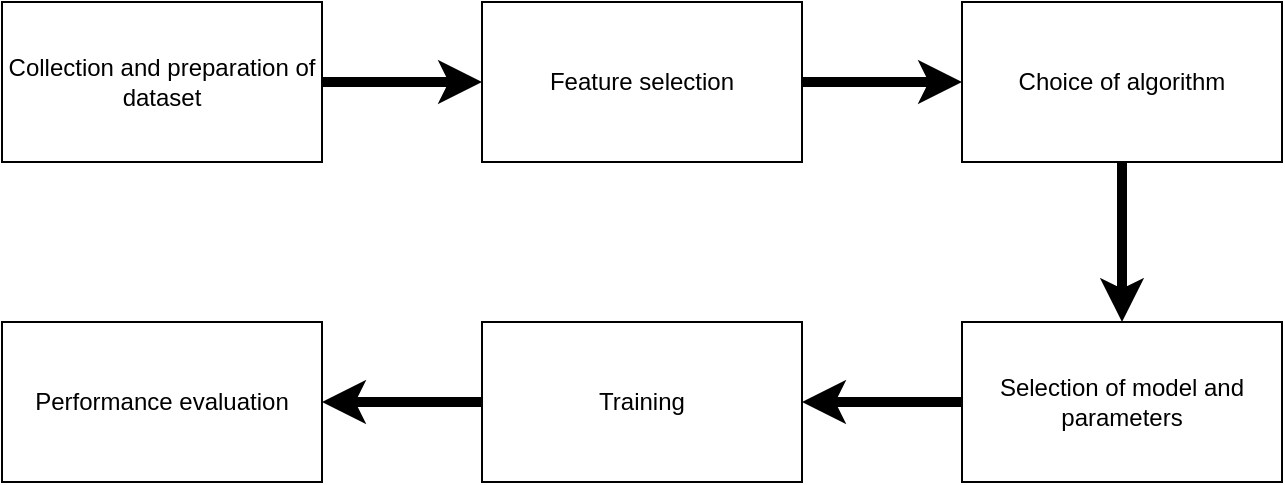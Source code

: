 <mxfile version="21.0.2" type="device"><diagram name="Page-1" id="TEW7gKr5fpqwfvrdThSS"><mxGraphModel dx="833" dy="1134" grid="1" gridSize="10" guides="1" tooltips="1" connect="1" arrows="1" fold="1" page="1" pageScale="1" pageWidth="850" pageHeight="1100" math="0" shadow="0"><root><mxCell id="0"/><mxCell id="1" parent="0"/><mxCell id="DR04TPHoRe3DDnyTV7sY-12" value="" style="group" vertex="1" connectable="0" parent="1"><mxGeometry x="40" y="240" width="640" height="240" as="geometry"/></mxCell><mxCell id="DR04TPHoRe3DDnyTV7sY-1" value="Collection and preparation of dataset" style="text;html=1;strokeColor=default;fillColor=none;align=center;verticalAlign=middle;whiteSpace=wrap;rounded=0;" vertex="1" parent="DR04TPHoRe3DDnyTV7sY-12"><mxGeometry width="160" height="80" as="geometry"/></mxCell><mxCell id="DR04TPHoRe3DDnyTV7sY-2" value="Feature selection" style="text;html=1;strokeColor=default;fillColor=none;align=center;verticalAlign=middle;whiteSpace=wrap;rounded=0;" vertex="1" parent="DR04TPHoRe3DDnyTV7sY-12"><mxGeometry x="240" width="160" height="80" as="geometry"/></mxCell><mxCell id="DR04TPHoRe3DDnyTV7sY-7" style="edgeStyle=orthogonalEdgeStyle;rounded=0;orthogonalLoop=1;jettySize=auto;html=1;exitX=1;exitY=0.5;exitDx=0;exitDy=0;entryX=0;entryY=0.5;entryDx=0;entryDy=0;strokeWidth=5;" edge="1" parent="DR04TPHoRe3DDnyTV7sY-12" source="DR04TPHoRe3DDnyTV7sY-1" target="DR04TPHoRe3DDnyTV7sY-2"><mxGeometry relative="1" as="geometry"/></mxCell><mxCell id="DR04TPHoRe3DDnyTV7sY-3" value="Choice of algorithm" style="text;html=1;strokeColor=default;fillColor=none;align=center;verticalAlign=middle;whiteSpace=wrap;rounded=0;" vertex="1" parent="DR04TPHoRe3DDnyTV7sY-12"><mxGeometry x="480" width="160" height="80" as="geometry"/></mxCell><mxCell id="DR04TPHoRe3DDnyTV7sY-8" style="edgeStyle=orthogonalEdgeStyle;rounded=0;orthogonalLoop=1;jettySize=auto;html=1;exitX=1;exitY=0.5;exitDx=0;exitDy=0;entryX=0;entryY=0.5;entryDx=0;entryDy=0;strokeWidth=5;" edge="1" parent="DR04TPHoRe3DDnyTV7sY-12" source="DR04TPHoRe3DDnyTV7sY-2" target="DR04TPHoRe3DDnyTV7sY-3"><mxGeometry relative="1" as="geometry"/></mxCell><mxCell id="DR04TPHoRe3DDnyTV7sY-4" value="Selection of model and parameters" style="text;html=1;strokeColor=default;fillColor=none;align=center;verticalAlign=middle;whiteSpace=wrap;rounded=0;" vertex="1" parent="DR04TPHoRe3DDnyTV7sY-12"><mxGeometry x="480" y="160" width="160" height="80" as="geometry"/></mxCell><mxCell id="DR04TPHoRe3DDnyTV7sY-9" style="edgeStyle=orthogonalEdgeStyle;rounded=0;orthogonalLoop=1;jettySize=auto;html=1;exitX=0.5;exitY=1;exitDx=0;exitDy=0;entryX=0.5;entryY=0;entryDx=0;entryDy=0;strokeWidth=5;" edge="1" parent="DR04TPHoRe3DDnyTV7sY-12" source="DR04TPHoRe3DDnyTV7sY-3" target="DR04TPHoRe3DDnyTV7sY-4"><mxGeometry relative="1" as="geometry"/></mxCell><mxCell id="DR04TPHoRe3DDnyTV7sY-5" value="Training" style="text;html=1;strokeColor=default;fillColor=none;align=center;verticalAlign=middle;whiteSpace=wrap;rounded=0;" vertex="1" parent="DR04TPHoRe3DDnyTV7sY-12"><mxGeometry x="240" y="160" width="160" height="80" as="geometry"/></mxCell><mxCell id="DR04TPHoRe3DDnyTV7sY-10" style="edgeStyle=orthogonalEdgeStyle;rounded=0;orthogonalLoop=1;jettySize=auto;html=1;exitX=0;exitY=0.5;exitDx=0;exitDy=0;entryX=1;entryY=0.5;entryDx=0;entryDy=0;strokeWidth=5;" edge="1" parent="DR04TPHoRe3DDnyTV7sY-12" source="DR04TPHoRe3DDnyTV7sY-4" target="DR04TPHoRe3DDnyTV7sY-5"><mxGeometry relative="1" as="geometry"/></mxCell><mxCell id="DR04TPHoRe3DDnyTV7sY-6" value="Performance evaluation" style="text;html=1;strokeColor=default;fillColor=none;align=center;verticalAlign=middle;whiteSpace=wrap;rounded=0;" vertex="1" parent="DR04TPHoRe3DDnyTV7sY-12"><mxGeometry y="160" width="160" height="80" as="geometry"/></mxCell><mxCell id="DR04TPHoRe3DDnyTV7sY-11" style="edgeStyle=orthogonalEdgeStyle;rounded=0;orthogonalLoop=1;jettySize=auto;html=1;exitX=0;exitY=0.5;exitDx=0;exitDy=0;entryX=1;entryY=0.5;entryDx=0;entryDy=0;strokeWidth=5;" edge="1" parent="DR04TPHoRe3DDnyTV7sY-12" source="DR04TPHoRe3DDnyTV7sY-5" target="DR04TPHoRe3DDnyTV7sY-6"><mxGeometry relative="1" as="geometry"/></mxCell></root></mxGraphModel></diagram></mxfile>